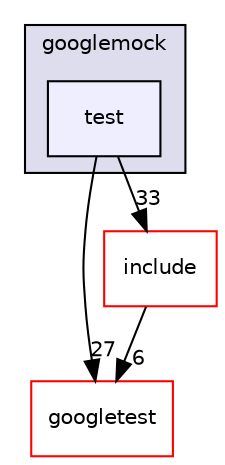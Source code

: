 digraph "/home/bhargavi/Documents/SDR/Copy_Exam_808X/vendor/googletest/googlemock/test" {
  compound=true
  node [ fontsize="10", fontname="Helvetica"];
  edge [ labelfontsize="10", labelfontname="Helvetica"];
  subgraph clusterdir_40ae04b733261c7888eedf98b0f42974 {
    graph [ bgcolor="#ddddee", pencolor="black", label="googlemock" fontname="Helvetica", fontsize="10", URL="dir_40ae04b733261c7888eedf98b0f42974.html"]
  dir_aacfe6ea4c33378e722ab45d7c373f55 [shape=box, label="test", style="filled", fillcolor="#eeeeff", pencolor="black", URL="dir_aacfe6ea4c33378e722ab45d7c373f55.html"];
  }
  dir_b4ce33c9d03ef0a64bbb87ed26746342 [shape=box label="googletest" fillcolor="white" style="filled" color="red" URL="dir_b4ce33c9d03ef0a64bbb87ed26746342.html"];
  dir_7fe140c7b48ece93626ae4a7912afd7c [shape=box label="include" fillcolor="white" style="filled" color="red" URL="dir_7fe140c7b48ece93626ae4a7912afd7c.html"];
  dir_7fe140c7b48ece93626ae4a7912afd7c->dir_b4ce33c9d03ef0a64bbb87ed26746342 [headlabel="6", labeldistance=1.5 headhref="dir_000013_000020.html"];
  dir_aacfe6ea4c33378e722ab45d7c373f55->dir_b4ce33c9d03ef0a64bbb87ed26746342 [headlabel="27", labeldistance=1.5 headhref="dir_000023_000020.html"];
  dir_aacfe6ea4c33378e722ab45d7c373f55->dir_7fe140c7b48ece93626ae4a7912afd7c [headlabel="33", labeldistance=1.5 headhref="dir_000023_000013.html"];
}
